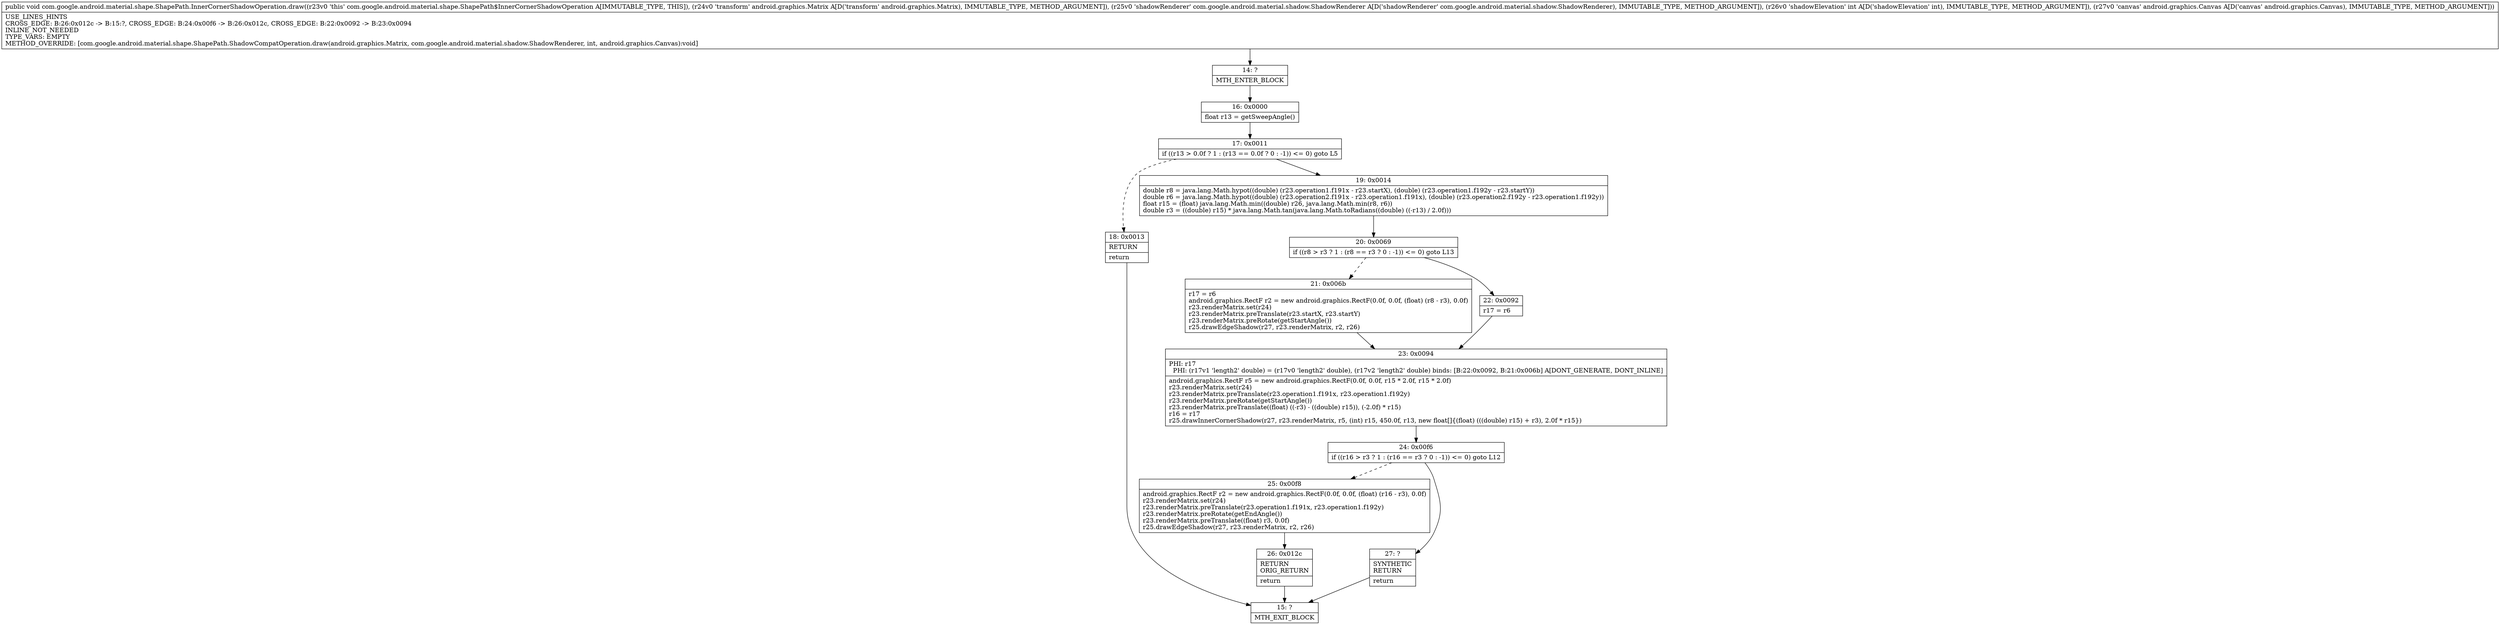 digraph "CFG forcom.google.android.material.shape.ShapePath.InnerCornerShadowOperation.draw(Landroid\/graphics\/Matrix;Lcom\/google\/android\/material\/shadow\/ShadowRenderer;ILandroid\/graphics\/Canvas;)V" {
Node_14 [shape=record,label="{14\:\ ?|MTH_ENTER_BLOCK\l}"];
Node_16 [shape=record,label="{16\:\ 0x0000|float r13 = getSweepAngle()\l}"];
Node_17 [shape=record,label="{17\:\ 0x0011|if ((r13 \> 0.0f ? 1 : (r13 == 0.0f ? 0 : \-1)) \<= 0) goto L5\l}"];
Node_18 [shape=record,label="{18\:\ 0x0013|RETURN\l|return\l}"];
Node_15 [shape=record,label="{15\:\ ?|MTH_EXIT_BLOCK\l}"];
Node_19 [shape=record,label="{19\:\ 0x0014|double r8 = java.lang.Math.hypot((double) (r23.operation1.f191x \- r23.startX), (double) (r23.operation1.f192y \- r23.startY))\ldouble r6 = java.lang.Math.hypot((double) (r23.operation2.f191x \- r23.operation1.f191x), (double) (r23.operation2.f192y \- r23.operation1.f192y))\lfloat r15 = (float) java.lang.Math.min((double) r26, java.lang.Math.min(r8, r6))\ldouble r3 = ((double) r15) * java.lang.Math.tan(java.lang.Math.toRadians((double) ((\-r13) \/ 2.0f)))\l}"];
Node_20 [shape=record,label="{20\:\ 0x0069|if ((r8 \> r3 ? 1 : (r8 == r3 ? 0 : \-1)) \<= 0) goto L13\l}"];
Node_21 [shape=record,label="{21\:\ 0x006b|r17 = r6\landroid.graphics.RectF r2 = new android.graphics.RectF(0.0f, 0.0f, (float) (r8 \- r3), 0.0f)\lr23.renderMatrix.set(r24)\lr23.renderMatrix.preTranslate(r23.startX, r23.startY)\lr23.renderMatrix.preRotate(getStartAngle())\lr25.drawEdgeShadow(r27, r23.renderMatrix, r2, r26)\l}"];
Node_23 [shape=record,label="{23\:\ 0x0094|PHI: r17 \l  PHI: (r17v1 'length2' double) = (r17v0 'length2' double), (r17v2 'length2' double) binds: [B:22:0x0092, B:21:0x006b] A[DONT_GENERATE, DONT_INLINE]\l|android.graphics.RectF r5 = new android.graphics.RectF(0.0f, 0.0f, r15 * 2.0f, r15 * 2.0f)\lr23.renderMatrix.set(r24)\lr23.renderMatrix.preTranslate(r23.operation1.f191x, r23.operation1.f192y)\lr23.renderMatrix.preRotate(getStartAngle())\lr23.renderMatrix.preTranslate((float) ((\-r3) \- ((double) r15)), (\-2.0f) * r15)\lr16 = r17\lr25.drawInnerCornerShadow(r27, r23.renderMatrix, r5, (int) r15, 450.0f, r13, new float[]\{(float) (((double) r15) + r3), 2.0f * r15\})\l}"];
Node_24 [shape=record,label="{24\:\ 0x00f6|if ((r16 \> r3 ? 1 : (r16 == r3 ? 0 : \-1)) \<= 0) goto L12\l}"];
Node_25 [shape=record,label="{25\:\ 0x00f8|android.graphics.RectF r2 = new android.graphics.RectF(0.0f, 0.0f, (float) (r16 \- r3), 0.0f)\lr23.renderMatrix.set(r24)\lr23.renderMatrix.preTranslate(r23.operation1.f191x, r23.operation1.f192y)\lr23.renderMatrix.preRotate(getEndAngle())\lr23.renderMatrix.preTranslate((float) r3, 0.0f)\lr25.drawEdgeShadow(r27, r23.renderMatrix, r2, r26)\l}"];
Node_26 [shape=record,label="{26\:\ 0x012c|RETURN\lORIG_RETURN\l|return\l}"];
Node_27 [shape=record,label="{27\:\ ?|SYNTHETIC\lRETURN\l|return\l}"];
Node_22 [shape=record,label="{22\:\ 0x0092|r17 = r6\l}"];
MethodNode[shape=record,label="{public void com.google.android.material.shape.ShapePath.InnerCornerShadowOperation.draw((r23v0 'this' com.google.android.material.shape.ShapePath$InnerCornerShadowOperation A[IMMUTABLE_TYPE, THIS]), (r24v0 'transform' android.graphics.Matrix A[D('transform' android.graphics.Matrix), IMMUTABLE_TYPE, METHOD_ARGUMENT]), (r25v0 'shadowRenderer' com.google.android.material.shadow.ShadowRenderer A[D('shadowRenderer' com.google.android.material.shadow.ShadowRenderer), IMMUTABLE_TYPE, METHOD_ARGUMENT]), (r26v0 'shadowElevation' int A[D('shadowElevation' int), IMMUTABLE_TYPE, METHOD_ARGUMENT]), (r27v0 'canvas' android.graphics.Canvas A[D('canvas' android.graphics.Canvas), IMMUTABLE_TYPE, METHOD_ARGUMENT]))  | USE_LINES_HINTS\lCROSS_EDGE: B:26:0x012c \-\> B:15:?, CROSS_EDGE: B:24:0x00f6 \-\> B:26:0x012c, CROSS_EDGE: B:22:0x0092 \-\> B:23:0x0094\lINLINE_NOT_NEEDED\lTYPE_VARS: EMPTY\lMETHOD_OVERRIDE: [com.google.android.material.shape.ShapePath.ShadowCompatOperation.draw(android.graphics.Matrix, com.google.android.material.shadow.ShadowRenderer, int, android.graphics.Canvas):void]\l}"];
MethodNode -> Node_14;Node_14 -> Node_16;
Node_16 -> Node_17;
Node_17 -> Node_18[style=dashed];
Node_17 -> Node_19;
Node_18 -> Node_15;
Node_19 -> Node_20;
Node_20 -> Node_21[style=dashed];
Node_20 -> Node_22;
Node_21 -> Node_23;
Node_23 -> Node_24;
Node_24 -> Node_25[style=dashed];
Node_24 -> Node_27;
Node_25 -> Node_26;
Node_26 -> Node_15;
Node_27 -> Node_15;
Node_22 -> Node_23;
}

